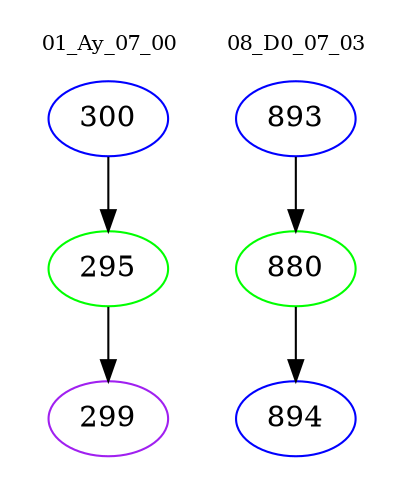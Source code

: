 digraph{
subgraph cluster_0 {
color = white
label = "01_Ay_07_00";
fontsize=10;
T0_300 [label="300", color="blue"]
T0_300 -> T0_295 [color="black"]
T0_295 [label="295", color="green"]
T0_295 -> T0_299 [color="black"]
T0_299 [label="299", color="purple"]
}
subgraph cluster_1 {
color = white
label = "08_D0_07_03";
fontsize=10;
T1_893 [label="893", color="blue"]
T1_893 -> T1_880 [color="black"]
T1_880 [label="880", color="green"]
T1_880 -> T1_894 [color="black"]
T1_894 [label="894", color="blue"]
}
}
